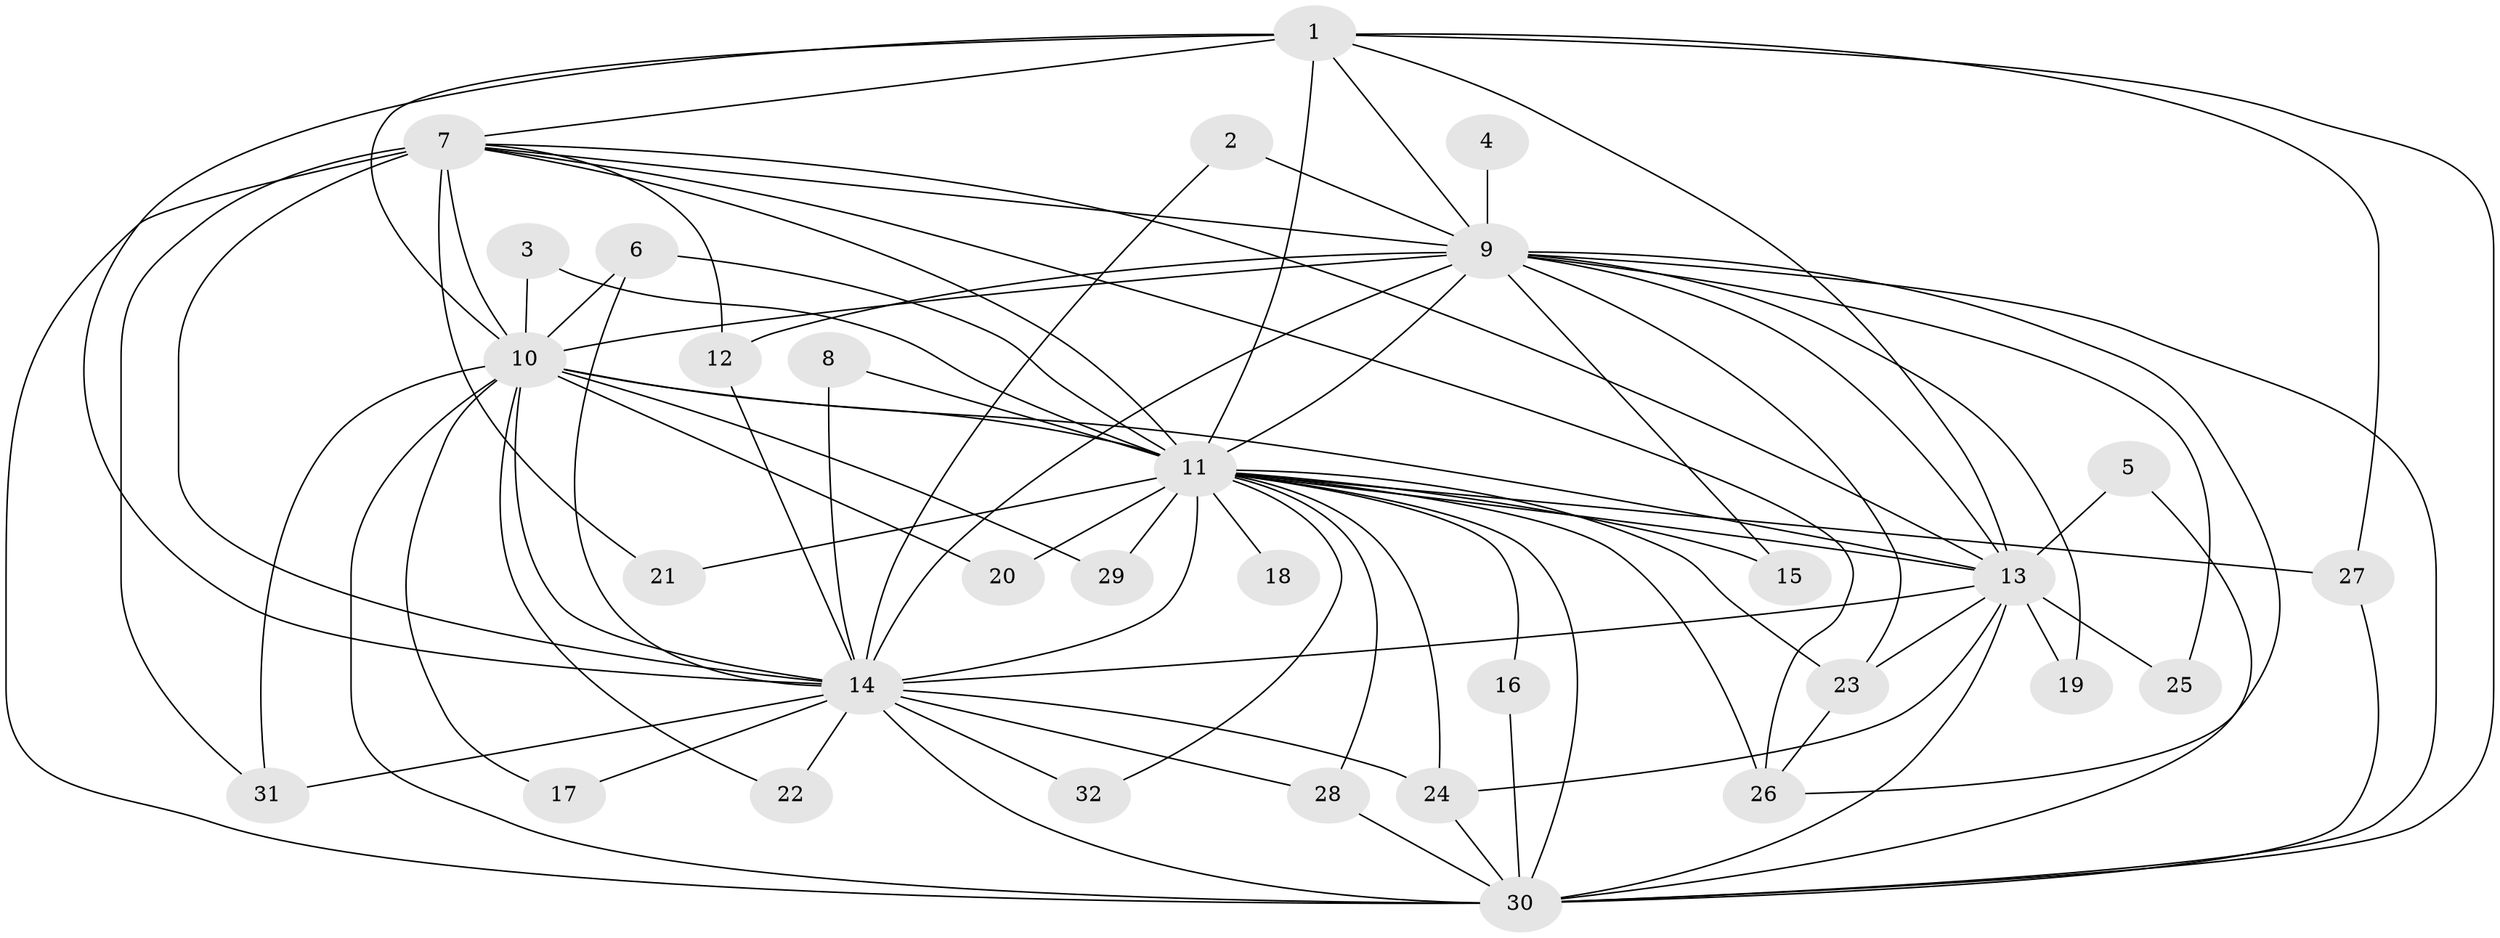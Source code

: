 // original degree distribution, {19: 0.031746031746031744, 29: 0.015873015873015872, 16: 0.06349206349206349, 15: 0.015873015873015872, 17: 0.015873015873015872, 10: 0.015873015873015872, 3: 0.20634920634920634, 4: 0.031746031746031744, 2: 0.5714285714285714, 5: 0.031746031746031744}
// Generated by graph-tools (version 1.1) at 2025/49/03/09/25 03:49:30]
// undirected, 32 vertices, 84 edges
graph export_dot {
graph [start="1"]
  node [color=gray90,style=filled];
  1;
  2;
  3;
  4;
  5;
  6;
  7;
  8;
  9;
  10;
  11;
  12;
  13;
  14;
  15;
  16;
  17;
  18;
  19;
  20;
  21;
  22;
  23;
  24;
  25;
  26;
  27;
  28;
  29;
  30;
  31;
  32;
  1 -- 7 [weight=1.0];
  1 -- 9 [weight=1.0];
  1 -- 10 [weight=1.0];
  1 -- 11 [weight=2.0];
  1 -- 13 [weight=1.0];
  1 -- 14 [weight=2.0];
  1 -- 27 [weight=1.0];
  1 -- 30 [weight=1.0];
  2 -- 9 [weight=1.0];
  2 -- 14 [weight=1.0];
  3 -- 10 [weight=1.0];
  3 -- 11 [weight=1.0];
  4 -- 9 [weight=1.0];
  5 -- 13 [weight=1.0];
  5 -- 30 [weight=1.0];
  6 -- 10 [weight=1.0];
  6 -- 11 [weight=2.0];
  6 -- 14 [weight=1.0];
  7 -- 9 [weight=1.0];
  7 -- 10 [weight=1.0];
  7 -- 11 [weight=2.0];
  7 -- 12 [weight=1.0];
  7 -- 13 [weight=1.0];
  7 -- 14 [weight=3.0];
  7 -- 21 [weight=1.0];
  7 -- 26 [weight=1.0];
  7 -- 30 [weight=2.0];
  7 -- 31 [weight=1.0];
  8 -- 11 [weight=1.0];
  8 -- 14 [weight=1.0];
  9 -- 10 [weight=1.0];
  9 -- 11 [weight=3.0];
  9 -- 12 [weight=1.0];
  9 -- 13 [weight=1.0];
  9 -- 14 [weight=2.0];
  9 -- 15 [weight=1.0];
  9 -- 19 [weight=1.0];
  9 -- 23 [weight=2.0];
  9 -- 25 [weight=1.0];
  9 -- 26 [weight=1.0];
  9 -- 30 [weight=1.0];
  10 -- 11 [weight=2.0];
  10 -- 13 [weight=1.0];
  10 -- 14 [weight=2.0];
  10 -- 17 [weight=1.0];
  10 -- 20 [weight=1.0];
  10 -- 22 [weight=1.0];
  10 -- 29 [weight=1.0];
  10 -- 30 [weight=1.0];
  10 -- 31 [weight=1.0];
  11 -- 13 [weight=2.0];
  11 -- 14 [weight=4.0];
  11 -- 15 [weight=1.0];
  11 -- 16 [weight=1.0];
  11 -- 18 [weight=1.0];
  11 -- 20 [weight=4.0];
  11 -- 21 [weight=4.0];
  11 -- 23 [weight=1.0];
  11 -- 24 [weight=1.0];
  11 -- 26 [weight=2.0];
  11 -- 27 [weight=1.0];
  11 -- 28 [weight=1.0];
  11 -- 29 [weight=1.0];
  11 -- 30 [weight=2.0];
  11 -- 32 [weight=1.0];
  12 -- 14 [weight=1.0];
  13 -- 14 [weight=2.0];
  13 -- 19 [weight=1.0];
  13 -- 23 [weight=1.0];
  13 -- 24 [weight=1.0];
  13 -- 25 [weight=1.0];
  13 -- 30 [weight=1.0];
  14 -- 17 [weight=1.0];
  14 -- 22 [weight=1.0];
  14 -- 24 [weight=1.0];
  14 -- 28 [weight=1.0];
  14 -- 30 [weight=2.0];
  14 -- 31 [weight=1.0];
  14 -- 32 [weight=1.0];
  16 -- 30 [weight=1.0];
  23 -- 26 [weight=1.0];
  24 -- 30 [weight=1.0];
  27 -- 30 [weight=1.0];
  28 -- 30 [weight=1.0];
}
